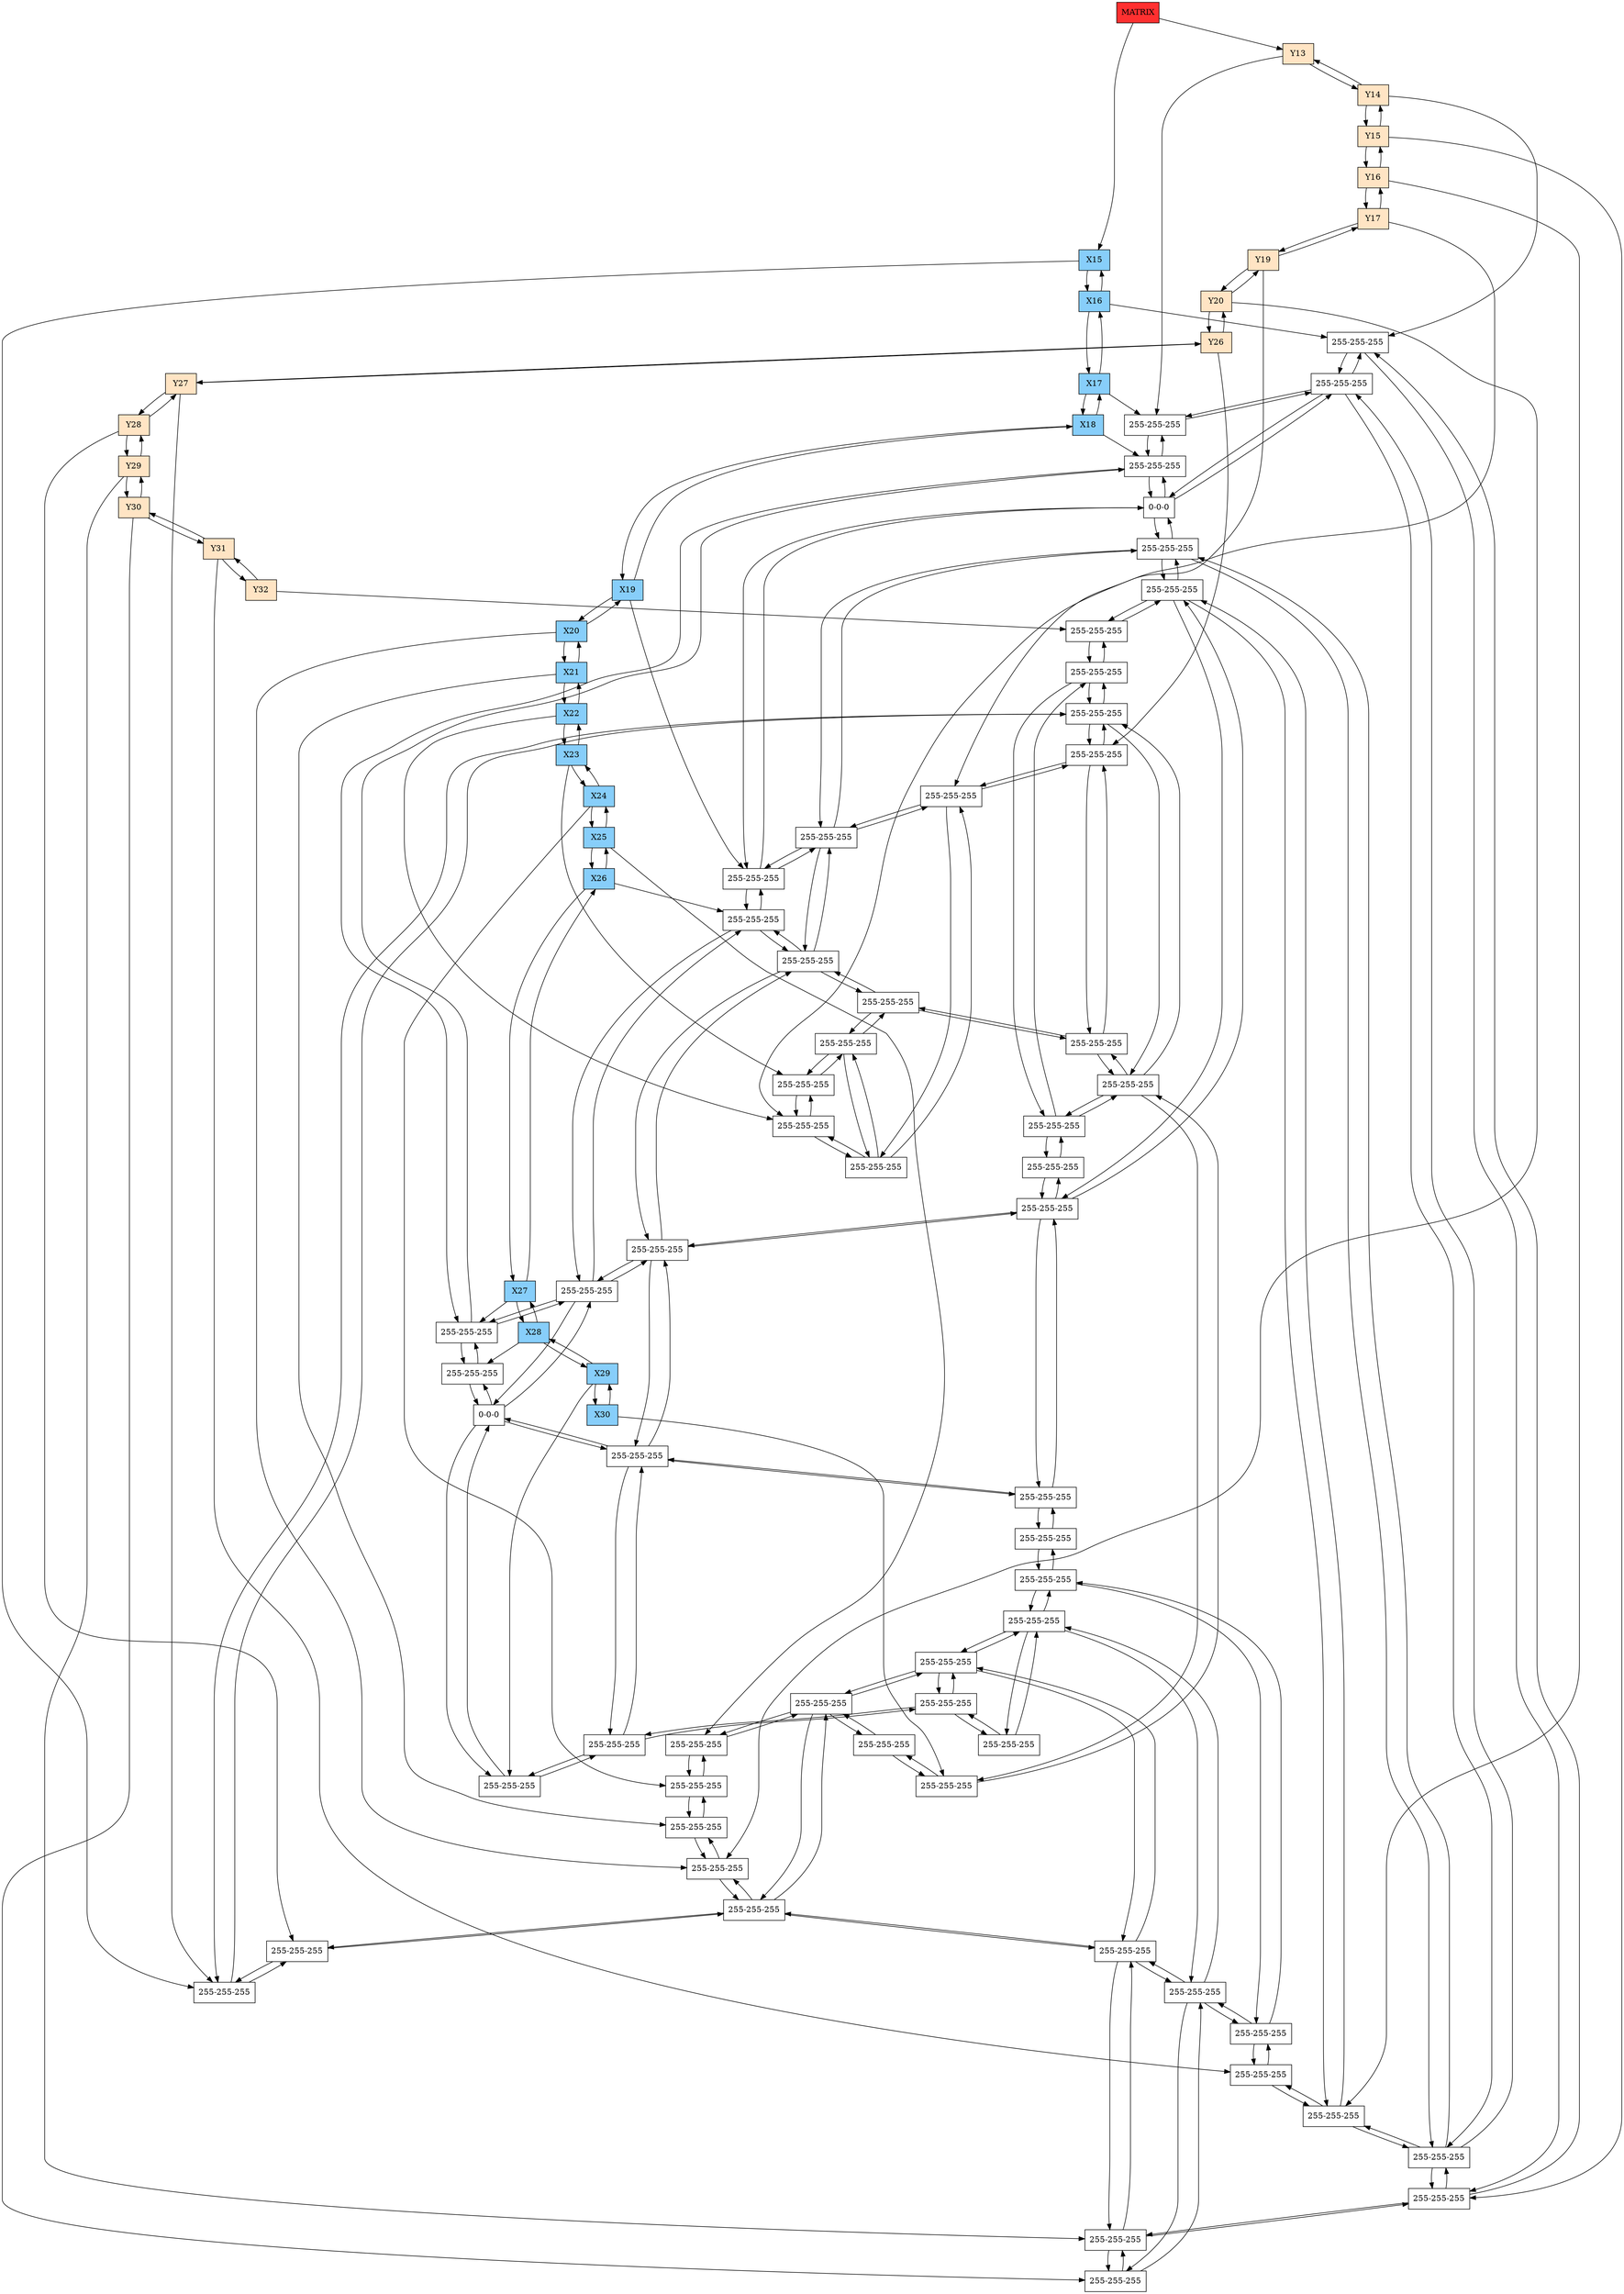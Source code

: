 digraph DISPERSA{
node[shape=box];
graph[nodesep = 0.5];
header[label="MATRIX" style=filled, fillcolor=firebrick1, pos="0,0!"];
Y13[label="Y13"  style = filled, fillcolor = bisque1, pos="0,-13!"];
Y14[label="Y14"  style = filled, fillcolor = bisque1, pos="0,-14!"];
Y15[label="Y15"  style = filled, fillcolor = bisque1, pos="0,-15!"];
Y16[label="Y16"  style = filled, fillcolor = bisque1, pos="0,-16!"];
Y17[label="Y17"  style = filled, fillcolor = bisque1, pos="0,-17!"];
Y19[label="Y19"  style = filled, fillcolor = bisque1, pos="0,-19!"];
Y20[label="Y20"  style = filled, fillcolor = bisque1, pos="0,-20!"];
Y26[label="Y26"  style = filled, fillcolor = bisque1, pos="0,-26!"];
Y27[label="Y27"  style = filled, fillcolor = bisque1, pos="0,-27!"];
Y28[label="Y28"  style = filled, fillcolor = bisque1, pos="0,-28!"];
Y29[label="Y29"  style = filled, fillcolor = bisque1, pos="0,-29!"];
Y30[label="Y30"  style = filled, fillcolor = bisque1, pos="0,-30!"];
Y31[label="Y31"  style = filled, fillcolor = bisque1, pos="0,-31!"];
Y32[label="Y32"  style = filled, fillcolor = bisque1, pos="0,-32!"];
X15[label="X15" style=filled, fillcolor=lightskyblue, pos="15,0!"];
X16[label="X16" style=filled, fillcolor=lightskyblue, pos="16,0!"];
X17[label="X17" style=filled, fillcolor=lightskyblue, pos="17,0!"];
X18[label="X18" style=filled, fillcolor=lightskyblue, pos="18,0!"];
X19[label="X19" style=filled, fillcolor=lightskyblue, pos="19,0!"];
X20[label="X20" style=filled, fillcolor=lightskyblue, pos="20,0!"];
X21[label="X21" style=filled, fillcolor=lightskyblue, pos="21,0!"];
X22[label="X22" style=filled, fillcolor=lightskyblue, pos="22,0!"];
X23[label="X23" style=filled, fillcolor=lightskyblue, pos="23,0!"];
X24[label="X24" style=filled, fillcolor=lightskyblue, pos="24,0!"];
X25[label="X25" style=filled, fillcolor=lightskyblue, pos="25,0!"];
X26[label="X26" style=filled, fillcolor=lightskyblue, pos="26,0!"];
X27[label="X27" style=filled, fillcolor=lightskyblue, pos="27,0!"];
X28[label="X28" style=filled, fillcolor=lightskyblue, pos="28,0!"];
X29[label="X29" style=filled, fillcolor=lightskyblue, pos="29,0!"];
X30[label="X30" style=filled, fillcolor=lightskyblue, pos="30,0!"];
header ->Y13;
header ->X15;
Y13 -> Y14 -> Y13;
Y14 -> Y15 -> Y14;
Y15 -> Y16 -> Y15;
Y16 -> Y17 -> Y16;
Y17 -> Y19 -> Y17;
Y19 -> Y20 -> Y19;
Y20 -> Y26 -> Y20;
Y26 -> Y27 -> Y26;
Y27 -> Y28 -> Y27;
Y28 -> Y29 -> Y28;
Y29 -> Y30 -> Y29;
Y30 -> Y31 -> Y30;
Y31 -> Y32 -> Y31;
X15 -> X16 -> X15;
X16 -> X17 -> X16;
X17 -> X18 -> X17;
X18 -> X19 -> X18;
X19 -> X20 -> X19;
X20 -> X21 -> X20;
X21 -> X22 -> X21;
X22 -> X23 -> X22;
X23 -> X24 -> X23;
X24 -> X25 -> X24;
X25 -> X26 -> X25;
X26 -> X27 -> X26;
X27 -> X28 -> X27;
X28 -> X29 -> X28;
X29 -> X30 -> X29;
X17Y13[label="255-255-255" pos="17,-13!"];
X18Y13[label="255-255-255" pos="18,-13!"];
X27Y13[label="255-255-255" pos="27,-13!"];
X28Y13[label="255-255-255" pos="28,-13!"];
X16Y14[label="255-255-255" pos="16,-14!"];
X17Y14[label="255-255-255" pos="17,-14!"];
X18Y14[label="0-0-0" pos="18,-14!"];
X19Y14[label="255-255-255" pos="19,-14!"];
X26Y14[label="255-255-255" pos="26,-14!"];
X27Y14[label="255-255-255" pos="27,-14!"];
X28Y14[label="0-0-0" pos="28,-14!"];
X29Y14[label="255-255-255" pos="29,-14!"];
X16Y15[label="255-255-255" pos="16,-15!"];
X17Y15[label="255-255-255" pos="17,-15!"];
X18Y15[label="255-255-255" pos="18,-15!"];
X19Y15[label="255-255-255" pos="19,-15!"];
X26Y15[label="255-255-255" pos="26,-15!"];
X27Y15[label="255-255-255" pos="27,-15!"];
X28Y15[label="255-255-255" pos="28,-15!"];
X29Y15[label="255-255-255" pos="29,-15!"];
X17Y16[label="255-255-255" pos="17,-16!"];
X18Y16[label="255-255-255" pos="18,-16!"];
X27Y16[label="255-255-255" pos="27,-16!"];
X28Y16[label="255-255-255" pos="28,-16!"];
X22Y17[label="255-255-255" pos="22,-17!"];
X23Y17[label="255-255-255" pos="23,-17!"];
X19Y19[label="255-255-255" pos="19,-19!"];
X22Y19[label="255-255-255" pos="22,-19!"];
X23Y19[label="255-255-255" pos="23,-19!"];
X26Y19[label="255-255-255" pos="26,-19!"];
X20Y20[label="255-255-255" pos="20,-20!"];
X21Y20[label="255-255-255" pos="21,-20!"];
X24Y20[label="255-255-255" pos="24,-20!"];
X25Y20[label="255-255-255" pos="25,-20!"];
X19Y26[label="255-255-255" pos="19,-26!"];
X26Y26[label="255-255-255" pos="26,-26!"];
X15Y27[label="255-255-255" pos="15,-27!"];
X19Y27[label="255-255-255" pos="19,-27!"];
X26Y27[label="255-255-255" pos="26,-27!"];
X30Y27[label="255-255-255" pos="30,-27!"];
X15Y28[label="255-255-255" pos="15,-28!"];
X20Y28[label="255-255-255" pos="20,-28!"];
X25Y28[label="255-255-255" pos="25,-28!"];
X30Y28[label="255-255-255" pos="30,-28!"];
X16Y29[label="255-255-255" pos="16,-29!"];
X20Y29[label="255-255-255" pos="20,-29!"];
X25Y29[label="255-255-255" pos="25,-29!"];
X29Y29[label="255-255-255" pos="29,-29!"];
X16Y30[label="255-255-255" pos="16,-30!"];
X20Y30[label="255-255-255" pos="20,-30!"];
X25Y30[label="255-255-255" pos="25,-30!"];
X29Y30[label="255-255-255" pos="29,-30!"];
X17Y31[label="255-255-255" pos="17,-31!"];
X20Y31[label="255-255-255" pos="20,-31!"];
X25Y31[label="255-255-255" pos="25,-31!"];
X28Y31[label="255-255-255" pos="28,-31!"];
X18Y32[label="255-255-255" pos="18,-32!"];
X19Y32[label="255-255-255" pos="19,-32!"];
X26Y32[label="255-255-255" pos="26,-32!"];
X27Y32[label="255-255-255" pos="27,-32!"];
Y13 -> X17Y13;
X15 -> X15Y27;
X16 -> X16Y14;
X17 -> X17Y13;
X18 -> X18Y13;
X19 -> X19Y14;
X20 -> X20Y20;
X21 -> X21Y20;
X22 -> X22Y17;
X23 -> X23Y17;
X24 -> X24Y20;
X25 -> X25Y20;
X26 -> X26Y14;
X27 -> X27Y13;
X28 -> X28Y13;
X29 -> X29Y14;
X30 -> X30Y27;
X17Y13 -> X18Y13 -> X17Y13;
X17Y13 -> X17Y14 -> X17Y13;
X18Y13 -> X27Y13 -> X18Y13;
X18Y13 -> X18Y14 -> X18Y13;
X27Y13 -> X28Y13 -> X27Y13;
X27Y13 -> X27Y14 -> X27Y13;
X28Y13 -> X28Y14 -> X28Y13;
Y14 -> X16Y14;
X16Y14 -> X17Y14 -> X16Y14;
X16Y14 -> X16Y15 -> X16Y14;
X17Y14 -> X18Y14 -> X17Y14;
X17Y14 -> X17Y15 -> X17Y14;
X18Y14 -> X19Y14 -> X18Y14;
X18Y14 -> X18Y15 -> X18Y14;
X19Y14 -> X26Y14 -> X19Y14;
X19Y14 -> X19Y15 -> X19Y14;
X26Y14 -> X27Y14 -> X26Y14;
X26Y14 -> X26Y15 -> X26Y14;
X27Y14 -> X28Y14 -> X27Y14;
X27Y14 -> X27Y15 -> X27Y14;
X28Y14 -> X29Y14 -> X28Y14;
X28Y14 -> X28Y15 -> X28Y14;
X29Y14 -> X29Y15 -> X29Y14;
Y15 -> X16Y15;
X16Y15 -> X17Y15 -> X16Y15;
X16Y15 -> X16Y29 -> X16Y15;
X17Y15 -> X18Y15 -> X17Y15;
X17Y15 -> X17Y16 -> X17Y15;
X18Y15 -> X19Y15 -> X18Y15;
X18Y15 -> X18Y16 -> X18Y15;
X19Y15 -> X26Y15 -> X19Y15;
X19Y15 -> X19Y19 -> X19Y15;
X26Y15 -> X27Y15 -> X26Y15;
X26Y15 -> X26Y19 -> X26Y15;
X27Y15 -> X28Y15 -> X27Y15;
X27Y15 -> X27Y16 -> X27Y15;
X28Y15 -> X29Y15 -> X28Y15;
X28Y15 -> X28Y16 -> X28Y15;
X29Y15 -> X29Y29 -> X29Y15;
Y16 -> X17Y16;
X17Y16 -> X18Y16 -> X17Y16;
X17Y16 -> X17Y31 -> X17Y16;
X18Y16 -> X27Y16 -> X18Y16;
X18Y16 -> X18Y32 -> X18Y16;
X27Y16 -> X28Y16 -> X27Y16;
X27Y16 -> X27Y32 -> X27Y16;
X28Y16 -> X28Y31 -> X28Y16;
Y17 -> X22Y17;
X22Y17 -> X23Y17 -> X22Y17;
X22Y17 -> X22Y19 -> X22Y17;
X23Y17 -> X23Y19 -> X23Y17;
Y19 -> X19Y19;
X19Y19 -> X22Y19 -> X19Y19;
X19Y19 -> X19Y26 -> X19Y19;
X22Y19 -> X23Y19 -> X22Y19;
X23Y19 -> X26Y19 -> X23Y19;
X26Y19 -> X26Y26 -> X26Y19;
Y20 -> X20Y20;
X20Y20 -> X21Y20 -> X20Y20;
X20Y20 -> X20Y28 -> X20Y20;
X21Y20 -> X24Y20 -> X21Y20;
X24Y20 -> X25Y20 -> X24Y20;
X25Y20 -> X25Y28 -> X25Y20;
Y26 -> X19Y26;
X19Y26 -> X26Y26 -> X19Y26;
X19Y26 -> X19Y27 -> X19Y26;
X26Y26 -> X26Y27 -> X26Y26;
Y27 -> X15Y27;
X15Y27 -> X19Y27 -> X15Y27;
X15Y27 -> X15Y28 -> X15Y27;
X19Y27 -> X26Y27 -> X19Y27;
X19Y27 -> X19Y32 -> X19Y27;
X26Y27 -> X30Y27 -> X26Y27;
X26Y27 -> X26Y32 -> X26Y27;
X30Y27 -> X30Y28 -> X30Y27;
Y28 -> X15Y28;
X15Y28 -> X20Y28 -> X15Y28;
X20Y28 -> X25Y28 -> X20Y28;
X20Y28 -> X20Y29 -> X20Y28;
X25Y28 -> X30Y28 -> X25Y28;
X25Y28 -> X25Y29 -> X25Y28;
Y29 -> X16Y29;
X16Y29 -> X20Y29 -> X16Y29;
X16Y29 -> X16Y30 -> X16Y29;
X20Y29 -> X25Y29 -> X20Y29;
X20Y29 -> X20Y30 -> X20Y29;
X25Y29 -> X29Y29 -> X25Y29;
X25Y29 -> X25Y30 -> X25Y29;
X29Y29 -> X29Y30 -> X29Y29;
Y30 -> X16Y30;
X16Y30 -> X20Y30 -> X16Y30;
X20Y30 -> X25Y30 -> X20Y30;
X20Y30 -> X20Y31 -> X20Y30;
X25Y30 -> X29Y30 -> X25Y30;
X25Y30 -> X25Y31 -> X25Y30;
Y31 -> X17Y31;
X17Y31 -> X20Y31 -> X17Y31;
X20Y31 -> X25Y31 -> X20Y31;
X25Y31 -> X28Y31 -> X25Y31;
Y32 -> X18Y32;
X18Y32 -> X19Y32 -> X18Y32;
X19Y32 -> X26Y32 -> X19Y32;
X26Y32 -> X27Y32 -> X26Y32;
}